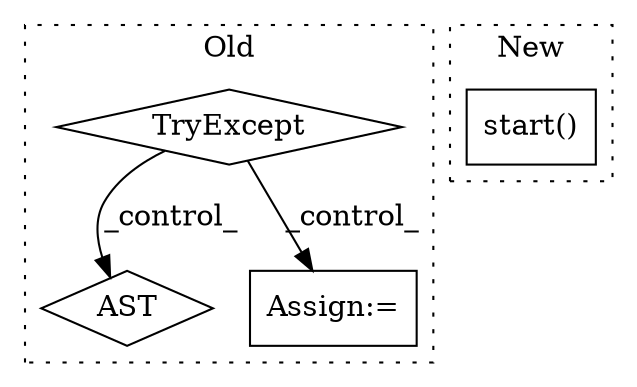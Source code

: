 digraph G {
subgraph cluster0 {
1 [label="TryExcept" a="71" s="2179" l="13" shape="diamond"];
3 [label="AST" a="2" s="2238,0" l="7,0" shape="diamond"];
4 [label="Assign:=" a="68" s="2203" l="3" shape="box"];
label = "Old";
style="dotted";
}
subgraph cluster1 {
2 [label="start()" a="75" s="2835" l="35" shape="box"];
label = "New";
style="dotted";
}
1 -> 3 [label="_control_"];
1 -> 4 [label="_control_"];
}